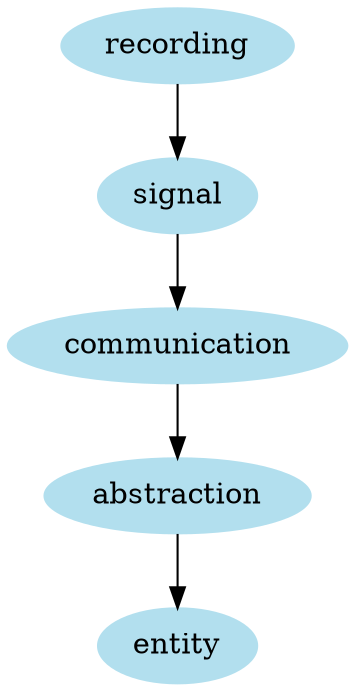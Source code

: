 digraph unix {
	node [color=lightblue2 style=filled]
	size="6,6"
	recording -> signal
	signal -> communication
	communication -> abstraction
	abstraction -> entity
}
